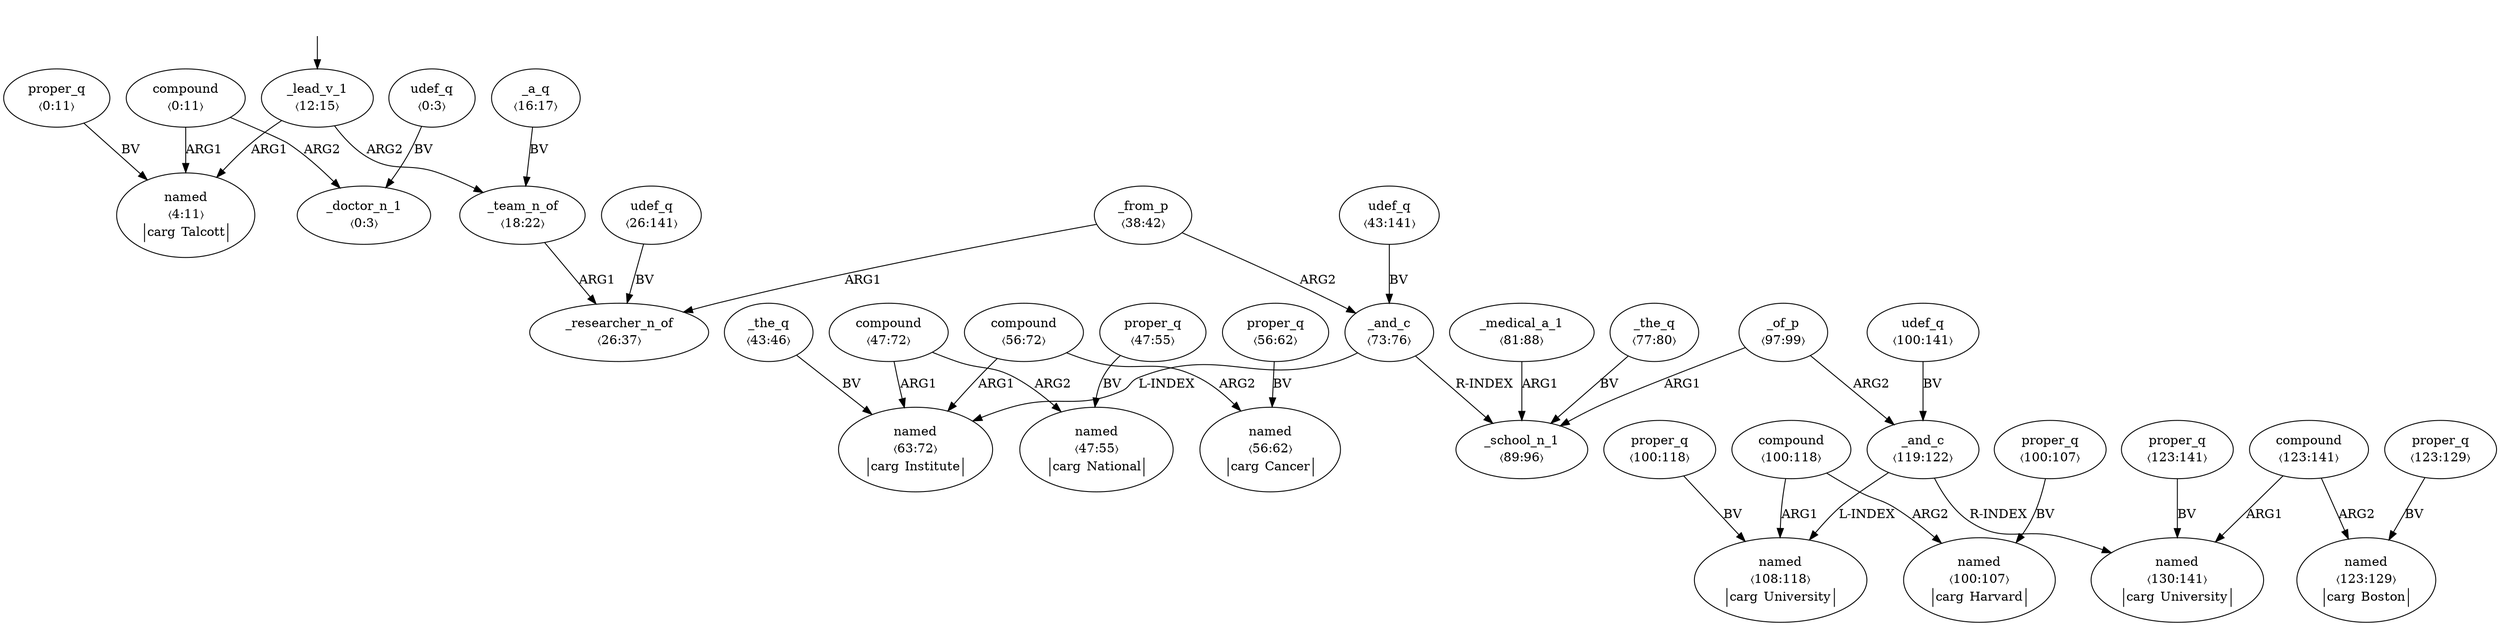 digraph "20003010" {
  top [ style=invis ];
  top -> 5;
  0 [ label=<<table align="center" border="0" cellspacing="0"><tr><td colspan="2">proper_q</td></tr><tr><td colspan="2">〈0:11〉</td></tr></table>> ];
  1 [ label=<<table align="center" border="0" cellspacing="0"><tr><td colspan="2">compound</td></tr><tr><td colspan="2">〈0:11〉</td></tr></table>> ];
  2 [ label=<<table align="center" border="0" cellspacing="0"><tr><td colspan="2">udef_q</td></tr><tr><td colspan="2">〈0:3〉</td></tr></table>> ];
  3 [ label=<<table align="center" border="0" cellspacing="0"><tr><td colspan="2">_doctor_n_1</td></tr><tr><td colspan="2">〈0:3〉</td></tr></table>> ];
  4 [ label=<<table align="center" border="0" cellspacing="0"><tr><td colspan="2">named</td></tr><tr><td colspan="2">〈4:11〉</td></tr><tr><td sides="l" border="1" align="left">carg</td><td sides="r" border="1" align="left">Talcott</td></tr></table>> ];
  5 [ label=<<table align="center" border="0" cellspacing="0"><tr><td colspan="2">_lead_v_1</td></tr><tr><td colspan="2">〈12:15〉</td></tr></table>> ];
  6 [ label=<<table align="center" border="0" cellspacing="0"><tr><td colspan="2">_a_q</td></tr><tr><td colspan="2">〈16:17〉</td></tr></table>> ];
  7 [ label=<<table align="center" border="0" cellspacing="0"><tr><td colspan="2">_team_n_of</td></tr><tr><td colspan="2">〈18:22〉</td></tr></table>> ];
  8 [ label=<<table align="center" border="0" cellspacing="0"><tr><td colspan="2">udef_q</td></tr><tr><td colspan="2">〈26:141〉</td></tr></table>> ];
  9 [ label=<<table align="center" border="0" cellspacing="0"><tr><td colspan="2">_researcher_n_of</td></tr><tr><td colspan="2">〈26:37〉</td></tr></table>> ];
  10 [ label=<<table align="center" border="0" cellspacing="0"><tr><td colspan="2">_from_p</td></tr><tr><td colspan="2">〈38:42〉</td></tr></table>> ];
  11 [ label=<<table align="center" border="0" cellspacing="0"><tr><td colspan="2">udef_q</td></tr><tr><td colspan="2">〈43:141〉</td></tr></table>> ];
  12 [ label=<<table align="center" border="0" cellspacing="0"><tr><td colspan="2">_the_q</td></tr><tr><td colspan="2">〈43:46〉</td></tr></table>> ];
  13 [ label=<<table align="center" border="0" cellspacing="0"><tr><td colspan="2">compound</td></tr><tr><td colspan="2">〈47:72〉</td></tr></table>> ];
  14 [ label=<<table align="center" border="0" cellspacing="0"><tr><td colspan="2">proper_q</td></tr><tr><td colspan="2">〈47:55〉</td></tr></table>> ];
  15 [ label=<<table align="center" border="0" cellspacing="0"><tr><td colspan="2">named</td></tr><tr><td colspan="2">〈47:55〉</td></tr><tr><td sides="l" border="1" align="left">carg</td><td sides="r" border="1" align="left">National</td></tr></table>> ];
  16 [ label=<<table align="center" border="0" cellspacing="0"><tr><td colspan="2">compound</td></tr><tr><td colspan="2">〈56:72〉</td></tr></table>> ];
  17 [ label=<<table align="center" border="0" cellspacing="0"><tr><td colspan="2">proper_q</td></tr><tr><td colspan="2">〈56:62〉</td></tr></table>> ];
  18 [ label=<<table align="center" border="0" cellspacing="0"><tr><td colspan="2">named</td></tr><tr><td colspan="2">〈56:62〉</td></tr><tr><td sides="l" border="1" align="left">carg</td><td sides="r" border="1" align="left">Cancer</td></tr></table>> ];
  19 [ label=<<table align="center" border="0" cellspacing="0"><tr><td colspan="2">named</td></tr><tr><td colspan="2">〈63:72〉</td></tr><tr><td sides="l" border="1" align="left">carg</td><td sides="r" border="1" align="left">Institute</td></tr></table>> ];
  20 [ label=<<table align="center" border="0" cellspacing="0"><tr><td colspan="2">_and_c</td></tr><tr><td colspan="2">〈73:76〉</td></tr></table>> ];
  21 [ label=<<table align="center" border="0" cellspacing="0"><tr><td colspan="2">_the_q</td></tr><tr><td colspan="2">〈77:80〉</td></tr></table>> ];
  22 [ label=<<table align="center" border="0" cellspacing="0"><tr><td colspan="2">_medical_a_1</td></tr><tr><td colspan="2">〈81:88〉</td></tr></table>> ];
  23 [ label=<<table align="center" border="0" cellspacing="0"><tr><td colspan="2">_school_n_1</td></tr><tr><td colspan="2">〈89:96〉</td></tr></table>> ];
  24 [ label=<<table align="center" border="0" cellspacing="0"><tr><td colspan="2">_of_p</td></tr><tr><td colspan="2">〈97:99〉</td></tr></table>> ];
  25 [ label=<<table align="center" border="0" cellspacing="0"><tr><td colspan="2">udef_q</td></tr><tr><td colspan="2">〈100:141〉</td></tr></table>> ];
  26 [ label=<<table align="center" border="0" cellspacing="0"><tr><td colspan="2">proper_q</td></tr><tr><td colspan="2">〈100:118〉</td></tr></table>> ];
  27 [ label=<<table align="center" border="0" cellspacing="0"><tr><td colspan="2">compound</td></tr><tr><td colspan="2">〈100:118〉</td></tr></table>> ];
  28 [ label=<<table align="center" border="0" cellspacing="0"><tr><td colspan="2">proper_q</td></tr><tr><td colspan="2">〈100:107〉</td></tr></table>> ];
  29 [ label=<<table align="center" border="0" cellspacing="0"><tr><td colspan="2">named</td></tr><tr><td colspan="2">〈100:107〉</td></tr><tr><td sides="l" border="1" align="left">carg</td><td sides="r" border="1" align="left">Harvard</td></tr></table>> ];
  30 [ label=<<table align="center" border="0" cellspacing="0"><tr><td colspan="2">named</td></tr><tr><td colspan="2">〈108:118〉</td></tr><tr><td sides="l" border="1" align="left">carg</td><td sides="r" border="1" align="left">University</td></tr></table>> ];
  31 [ label=<<table align="center" border="0" cellspacing="0"><tr><td colspan="2">_and_c</td></tr><tr><td colspan="2">〈119:122〉</td></tr></table>> ];
  32 [ label=<<table align="center" border="0" cellspacing="0"><tr><td colspan="2">proper_q</td></tr><tr><td colspan="2">〈123:141〉</td></tr></table>> ];
  33 [ label=<<table align="center" border="0" cellspacing="0"><tr><td colspan="2">compound</td></tr><tr><td colspan="2">〈123:141〉</td></tr></table>> ];
  34 [ label=<<table align="center" border="0" cellspacing="0"><tr><td colspan="2">proper_q</td></tr><tr><td colspan="2">〈123:129〉</td></tr></table>> ];
  35 [ label=<<table align="center" border="0" cellspacing="0"><tr><td colspan="2">named</td></tr><tr><td colspan="2">〈123:129〉</td></tr><tr><td sides="l" border="1" align="left">carg</td><td sides="r" border="1" align="left">Boston</td></tr></table>> ];
  36 [ label=<<table align="center" border="0" cellspacing="0"><tr><td colspan="2">named</td></tr><tr><td colspan="2">〈130:141〉</td></tr><tr><td sides="l" border="1" align="left">carg</td><td sides="r" border="1" align="left">University</td></tr></table>> ];
  13 -> 15 [ label="ARG2" ];
  10 -> 20 [ label="ARG2" ];
  31 -> 36 [ label="R-INDEX" ];
  5 -> 7 [ label="ARG2" ];
  32 -> 36 [ label="BV" ];
  5 -> 4 [ label="ARG1" ];
  25 -> 31 [ label="BV" ];
  2 -> 3 [ label="BV" ];
  27 -> 30 [ label="ARG1" ];
  13 -> 19 [ label="ARG1" ];
  10 -> 9 [ label="ARG1" ];
  6 -> 7 [ label="BV" ];
  1 -> 3 [ label="ARG2" ];
  28 -> 29 [ label="BV" ];
  33 -> 36 [ label="ARG1" ];
  34 -> 35 [ label="BV" ];
  11 -> 20 [ label="BV" ];
  26 -> 30 [ label="BV" ];
  14 -> 15 [ label="BV" ];
  31 -> 30 [ label="L-INDEX" ];
  12 -> 19 [ label="BV" ];
  21 -> 23 [ label="BV" ];
  8 -> 9 [ label="BV" ];
  0 -> 4 [ label="BV" ];
  24 -> 31 [ label="ARG2" ];
  24 -> 23 [ label="ARG1" ];
  7 -> 9 [ label="ARG1" ];
  17 -> 18 [ label="BV" ];
  20 -> 19 [ label="L-INDEX" ];
  16 -> 18 [ label="ARG2" ];
  20 -> 23 [ label="R-INDEX" ];
  27 -> 29 [ label="ARG2" ];
  16 -> 19 [ label="ARG1" ];
  33 -> 35 [ label="ARG2" ];
  1 -> 4 [ label="ARG1" ];
  22 -> 23 [ label="ARG1" ];
}

